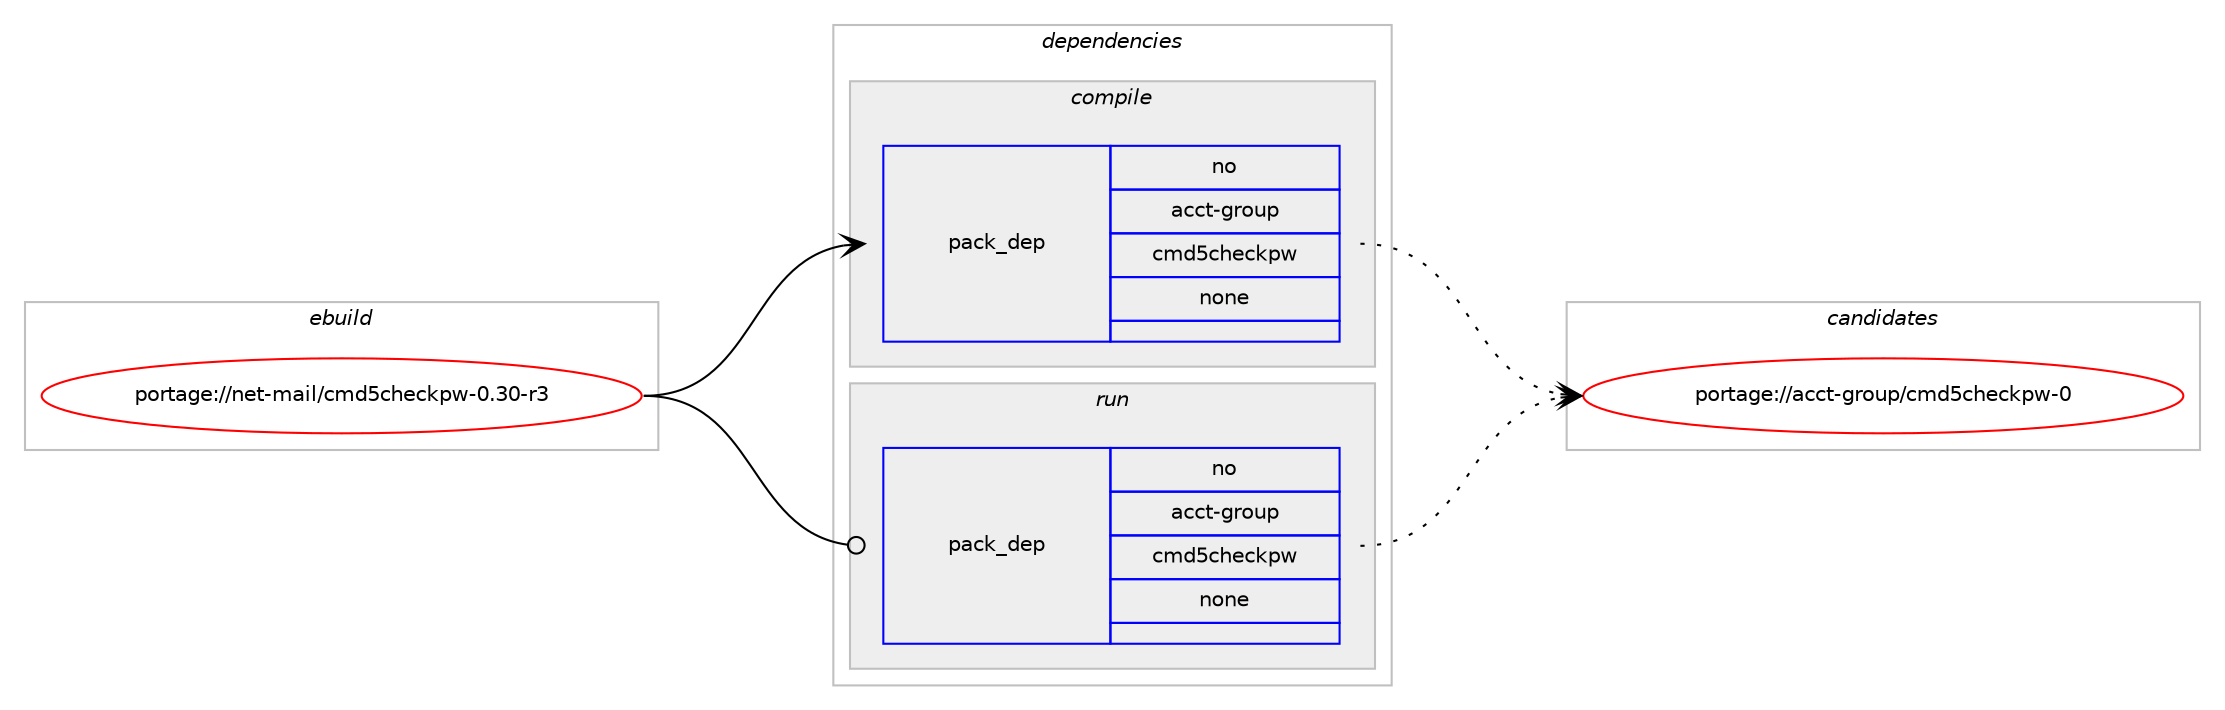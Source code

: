 digraph prolog {

# *************
# Graph options
# *************

newrank=true;
concentrate=true;
compound=true;
graph [rankdir=LR,fontname=Helvetica,fontsize=10,ranksep=1.5];#, ranksep=2.5, nodesep=0.2];
edge  [arrowhead=vee];
node  [fontname=Helvetica,fontsize=10];

# **********
# The ebuild
# **********

subgraph cluster_leftcol {
color=gray;
rank=same;
label=<<i>ebuild</i>>;
id [label="portage://net-mail/cmd5checkpw-0.30-r3", color=red, width=4, href="../net-mail/cmd5checkpw-0.30-r3.svg"];
}

# ****************
# The dependencies
# ****************

subgraph cluster_midcol {
color=gray;
label=<<i>dependencies</i>>;
subgraph cluster_compile {
fillcolor="#eeeeee";
style=filled;
label=<<i>compile</i>>;
subgraph pack3179 {
dependency3834 [label=<<TABLE BORDER="0" CELLBORDER="1" CELLSPACING="0" CELLPADDING="4" WIDTH="220"><TR><TD ROWSPAN="6" CELLPADDING="30">pack_dep</TD></TR><TR><TD WIDTH="110">no</TD></TR><TR><TD>acct-group</TD></TR><TR><TD>cmd5checkpw</TD></TR><TR><TD>none</TD></TR><TR><TD></TD></TR></TABLE>>, shape=none, color=blue];
}
id:e -> dependency3834:w [weight=20,style="solid",arrowhead="vee"];
}
subgraph cluster_compileandrun {
fillcolor="#eeeeee";
style=filled;
label=<<i>compile and run</i>>;
}
subgraph cluster_run {
fillcolor="#eeeeee";
style=filled;
label=<<i>run</i>>;
subgraph pack3180 {
dependency3835 [label=<<TABLE BORDER="0" CELLBORDER="1" CELLSPACING="0" CELLPADDING="4" WIDTH="220"><TR><TD ROWSPAN="6" CELLPADDING="30">pack_dep</TD></TR><TR><TD WIDTH="110">no</TD></TR><TR><TD>acct-group</TD></TR><TR><TD>cmd5checkpw</TD></TR><TR><TD>none</TD></TR><TR><TD></TD></TR></TABLE>>, shape=none, color=blue];
}
id:e -> dependency3835:w [weight=20,style="solid",arrowhead="odot"];
}
}

# **************
# The candidates
# **************

subgraph cluster_choices {
rank=same;
color=gray;
label=<<i>candidates</i>>;

subgraph choice3179 {
color=black;
nodesep=1;
choice9799991164510311411111711247991091005399104101991071121194548 [label="portage://acct-group/cmd5checkpw-0", color=red, width=4,href="../acct-group/cmd5checkpw-0.svg"];
dependency3834:e -> choice9799991164510311411111711247991091005399104101991071121194548:w [style=dotted,weight="100"];
}
subgraph choice3180 {
color=black;
nodesep=1;
choice9799991164510311411111711247991091005399104101991071121194548 [label="portage://acct-group/cmd5checkpw-0", color=red, width=4,href="../acct-group/cmd5checkpw-0.svg"];
dependency3835:e -> choice9799991164510311411111711247991091005399104101991071121194548:w [style=dotted,weight="100"];
}
}

}
